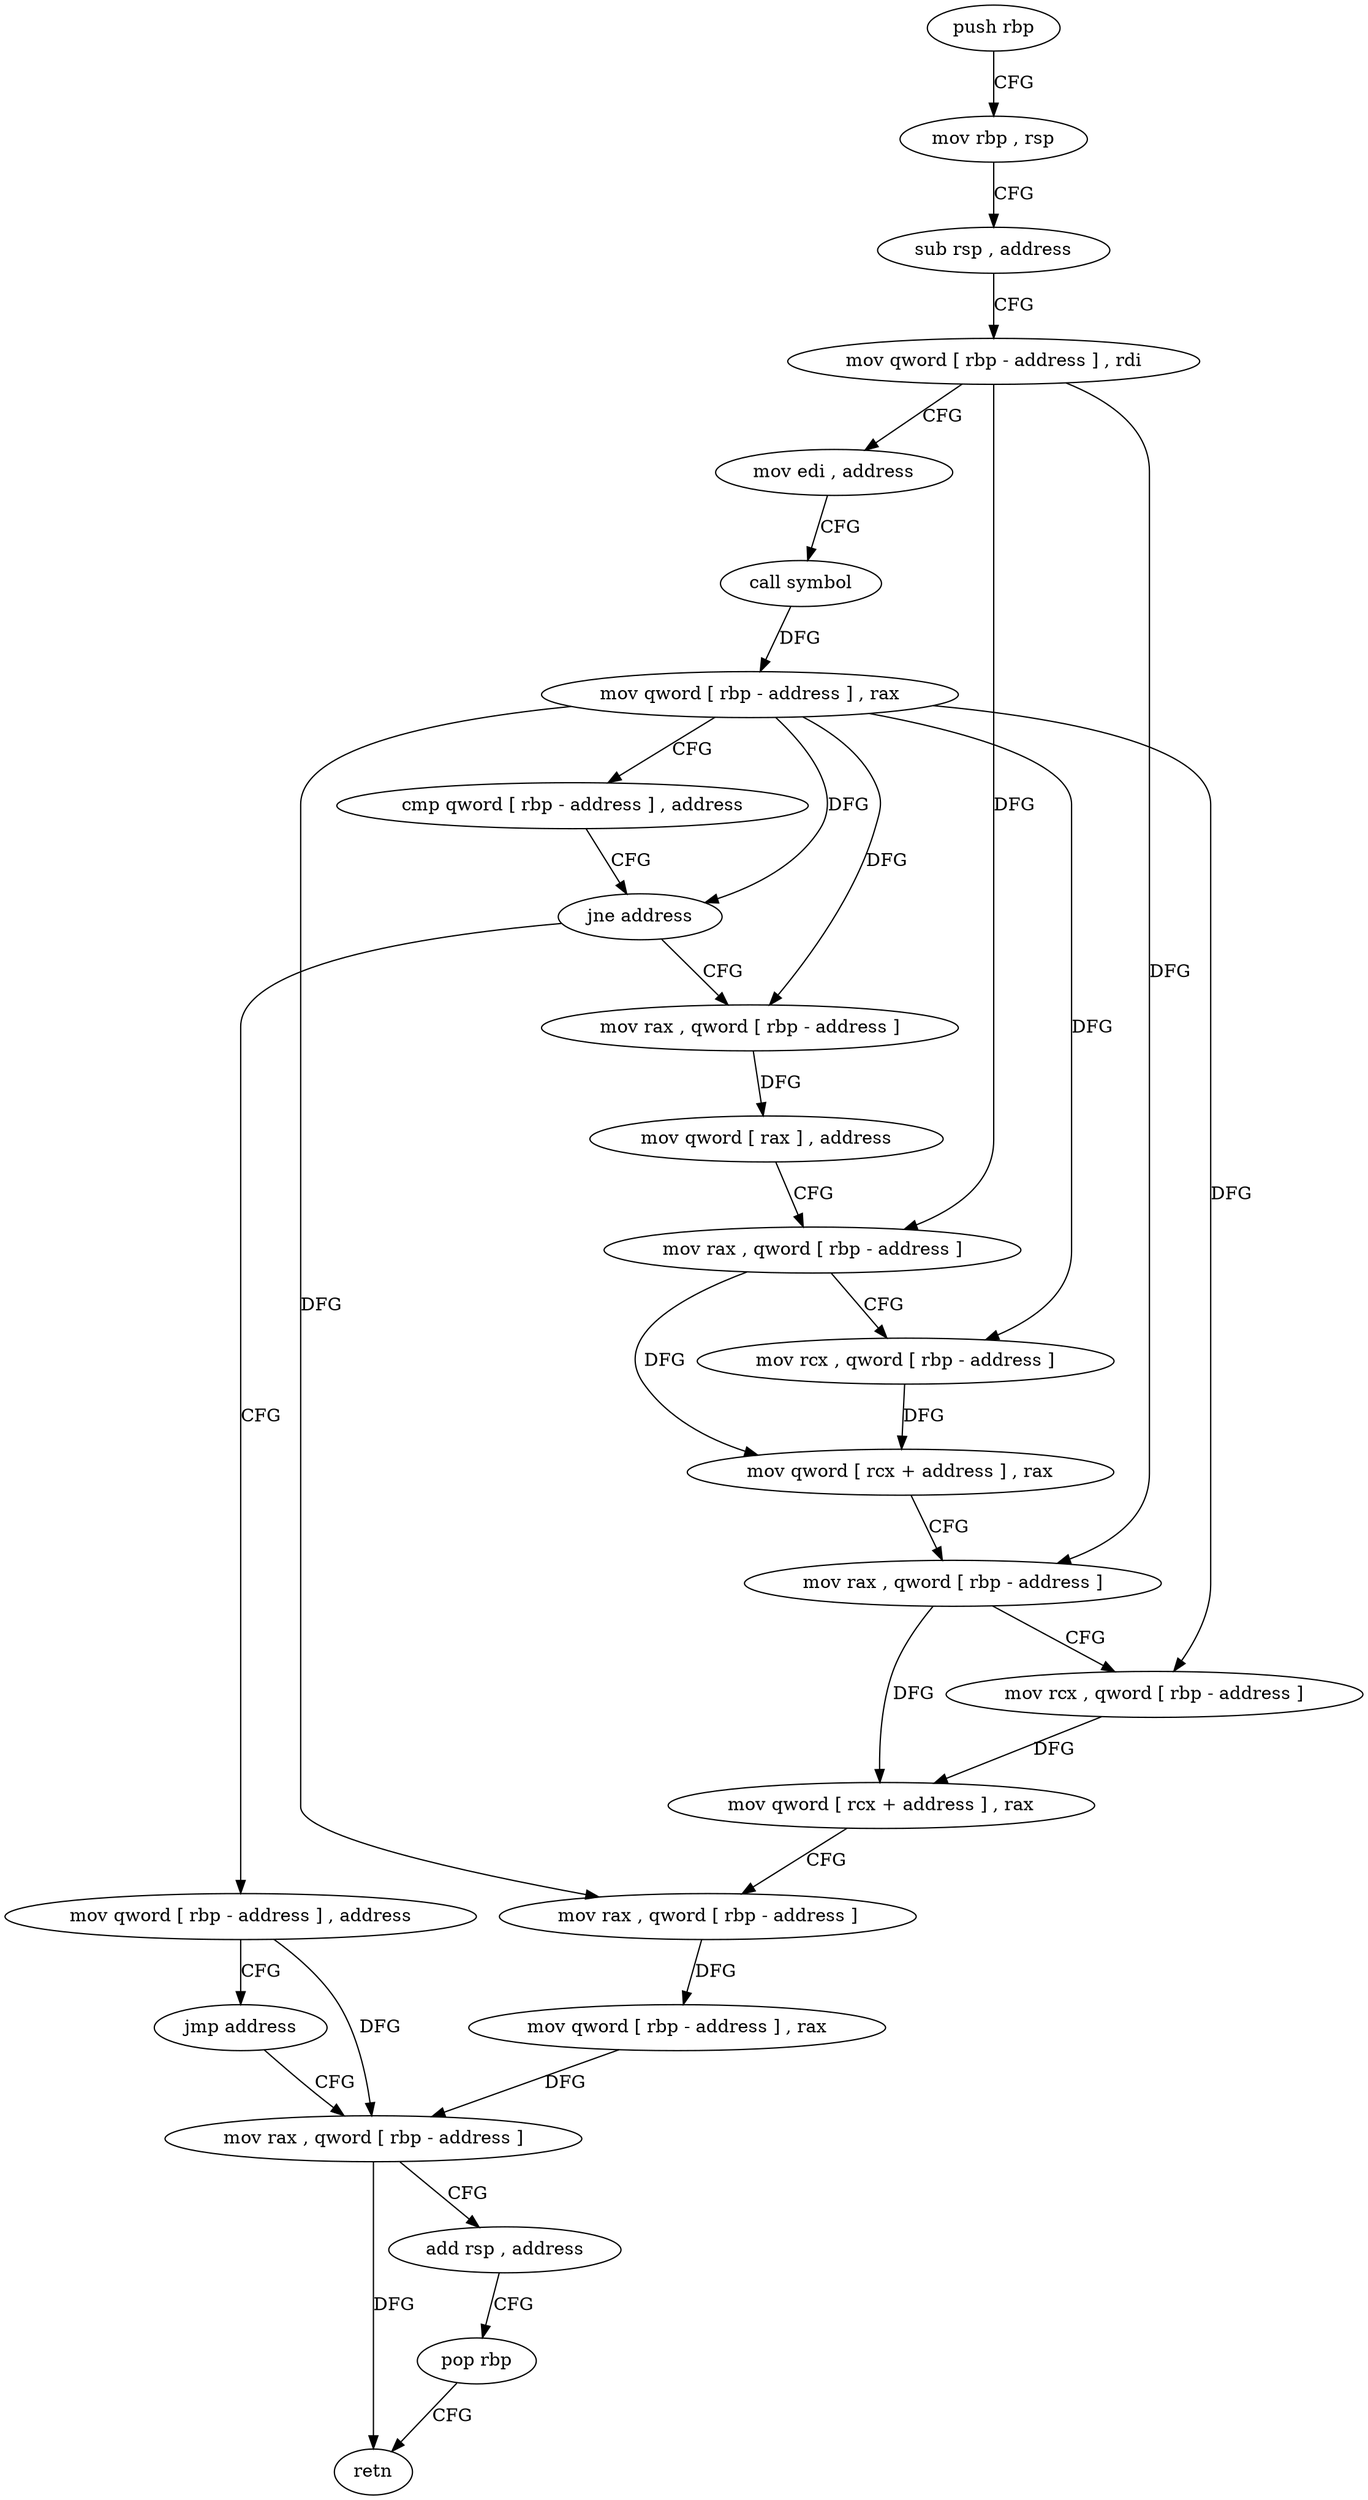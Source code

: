 digraph "func" {
"4212352" [label = "push rbp" ]
"4212353" [label = "mov rbp , rsp" ]
"4212356" [label = "sub rsp , address" ]
"4212360" [label = "mov qword [ rbp - address ] , rdi" ]
"4212364" [label = "mov edi , address" ]
"4212369" [label = "call symbol" ]
"4212374" [label = "mov qword [ rbp - address ] , rax" ]
"4212378" [label = "cmp qword [ rbp - address ] , address" ]
"4212383" [label = "jne address" ]
"4212402" [label = "mov rax , qword [ rbp - address ]" ]
"4212389" [label = "mov qword [ rbp - address ] , address" ]
"4212406" [label = "mov qword [ rax ] , address" ]
"4212413" [label = "mov rax , qword [ rbp - address ]" ]
"4212417" [label = "mov rcx , qword [ rbp - address ]" ]
"4212421" [label = "mov qword [ rcx + address ] , rax" ]
"4212425" [label = "mov rax , qword [ rbp - address ]" ]
"4212429" [label = "mov rcx , qword [ rbp - address ]" ]
"4212433" [label = "mov qword [ rcx + address ] , rax" ]
"4212437" [label = "mov rax , qword [ rbp - address ]" ]
"4212441" [label = "mov qword [ rbp - address ] , rax" ]
"4212445" [label = "mov rax , qword [ rbp - address ]" ]
"4212397" [label = "jmp address" ]
"4212449" [label = "add rsp , address" ]
"4212453" [label = "pop rbp" ]
"4212454" [label = "retn" ]
"4212352" -> "4212353" [ label = "CFG" ]
"4212353" -> "4212356" [ label = "CFG" ]
"4212356" -> "4212360" [ label = "CFG" ]
"4212360" -> "4212364" [ label = "CFG" ]
"4212360" -> "4212413" [ label = "DFG" ]
"4212360" -> "4212425" [ label = "DFG" ]
"4212364" -> "4212369" [ label = "CFG" ]
"4212369" -> "4212374" [ label = "DFG" ]
"4212374" -> "4212378" [ label = "CFG" ]
"4212374" -> "4212383" [ label = "DFG" ]
"4212374" -> "4212402" [ label = "DFG" ]
"4212374" -> "4212417" [ label = "DFG" ]
"4212374" -> "4212429" [ label = "DFG" ]
"4212374" -> "4212437" [ label = "DFG" ]
"4212378" -> "4212383" [ label = "CFG" ]
"4212383" -> "4212402" [ label = "CFG" ]
"4212383" -> "4212389" [ label = "CFG" ]
"4212402" -> "4212406" [ label = "DFG" ]
"4212389" -> "4212397" [ label = "CFG" ]
"4212389" -> "4212445" [ label = "DFG" ]
"4212406" -> "4212413" [ label = "CFG" ]
"4212413" -> "4212417" [ label = "CFG" ]
"4212413" -> "4212421" [ label = "DFG" ]
"4212417" -> "4212421" [ label = "DFG" ]
"4212421" -> "4212425" [ label = "CFG" ]
"4212425" -> "4212429" [ label = "CFG" ]
"4212425" -> "4212433" [ label = "DFG" ]
"4212429" -> "4212433" [ label = "DFG" ]
"4212433" -> "4212437" [ label = "CFG" ]
"4212437" -> "4212441" [ label = "DFG" ]
"4212441" -> "4212445" [ label = "DFG" ]
"4212445" -> "4212449" [ label = "CFG" ]
"4212445" -> "4212454" [ label = "DFG" ]
"4212397" -> "4212445" [ label = "CFG" ]
"4212449" -> "4212453" [ label = "CFG" ]
"4212453" -> "4212454" [ label = "CFG" ]
}
